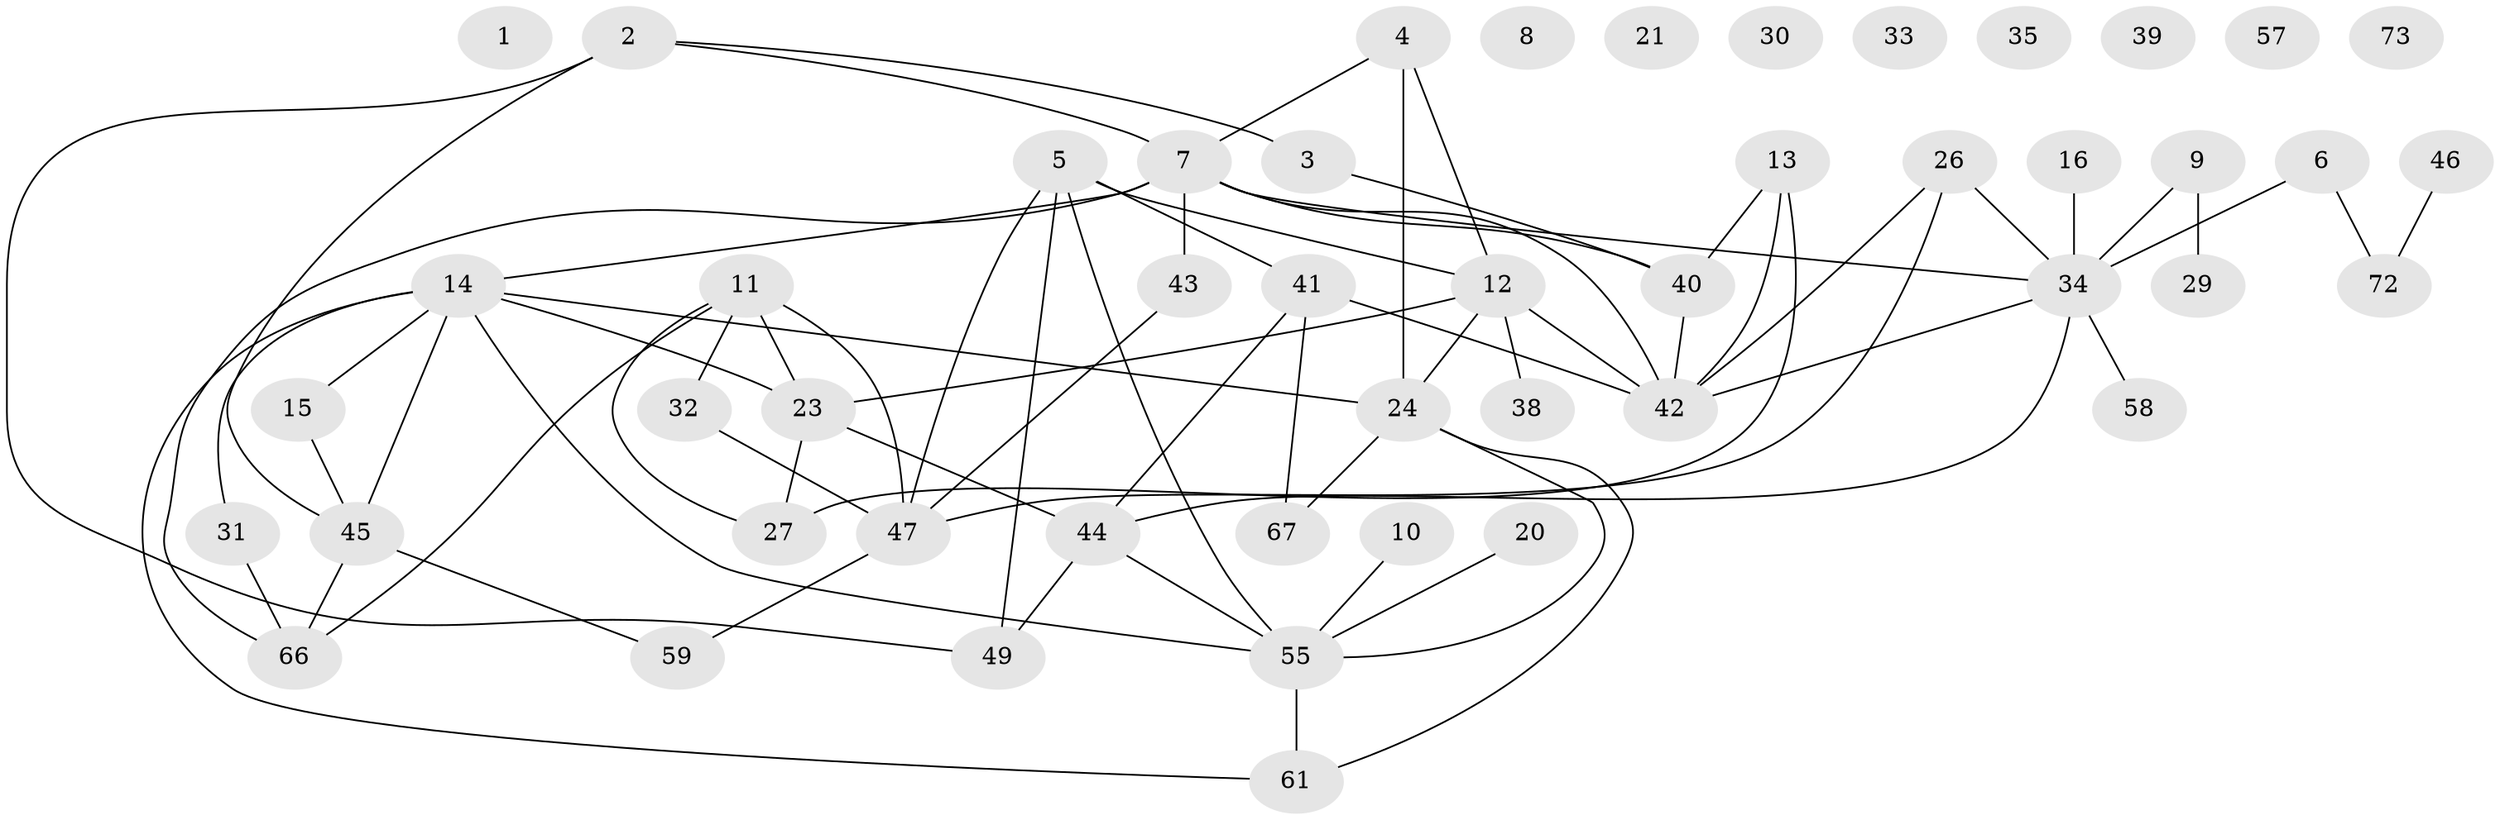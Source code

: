 // original degree distribution, {0: 0.1232876712328767, 4: 0.136986301369863, 2: 0.1780821917808219, 3: 0.2054794520547945, 5: 0.1506849315068493, 1: 0.1643835616438356, 6: 0.0410958904109589}
// Generated by graph-tools (version 1.1) at 2025/41/03/06/25 10:41:21]
// undirected, 49 vertices, 71 edges
graph export_dot {
graph [start="1"]
  node [color=gray90,style=filled];
  1;
  2;
  3 [super="+36"];
  4;
  5 [super="+18"];
  6 [super="+22"];
  7 [super="+28"];
  8;
  9 [super="+48"];
  10;
  11 [super="+37"];
  12 [super="+19"];
  13 [super="+60"];
  14 [super="+17"];
  15 [super="+25"];
  16 [super="+62"];
  20;
  21;
  23 [super="+51"];
  24 [super="+69"];
  26;
  27;
  29;
  30;
  31;
  32;
  33;
  34 [super="+53"];
  35;
  38;
  39;
  40 [super="+54"];
  41 [super="+68"];
  42 [super="+56"];
  43 [super="+52"];
  44 [super="+65"];
  45 [super="+63"];
  46;
  47 [super="+50"];
  49 [super="+64"];
  55 [super="+71"];
  57;
  58;
  59;
  61;
  66 [super="+70"];
  67;
  72;
  73;
  2 -- 7;
  2 -- 45;
  2 -- 49;
  2 -- 3;
  3 -- 40;
  4 -- 24;
  4 -- 7;
  4 -- 12;
  5 -- 49;
  5 -- 41;
  5 -- 55;
  5 -- 47;
  5 -- 12;
  6 -- 34;
  6 -- 72;
  7 -- 34;
  7 -- 42;
  7 -- 40;
  7 -- 66;
  7 -- 43;
  7 -- 14;
  9 -- 29;
  9 -- 34;
  10 -- 55;
  11 -- 32;
  11 -- 47 [weight=2];
  11 -- 66;
  11 -- 23;
  11 -- 27;
  12 -- 38;
  12 -- 42;
  12 -- 23;
  12 -- 24;
  13 -- 42;
  13 -- 27;
  13 -- 40;
  14 -- 23;
  14 -- 55;
  14 -- 61;
  14 -- 24 [weight=2];
  14 -- 31;
  14 -- 45;
  14 -- 15;
  15 -- 45;
  16 -- 34;
  20 -- 55;
  23 -- 27;
  23 -- 44;
  24 -- 67;
  24 -- 55;
  24 -- 61;
  26 -- 34;
  26 -- 42;
  26 -- 47;
  31 -- 66;
  32 -- 47;
  34 -- 42;
  34 -- 58;
  34 -- 44;
  40 -- 42;
  41 -- 44;
  41 -- 42 [weight=2];
  41 -- 67;
  43 -- 47;
  44 -- 55;
  44 -- 49;
  45 -- 66;
  45 -- 59;
  46 -- 72;
  47 -- 59;
  55 -- 61;
}
